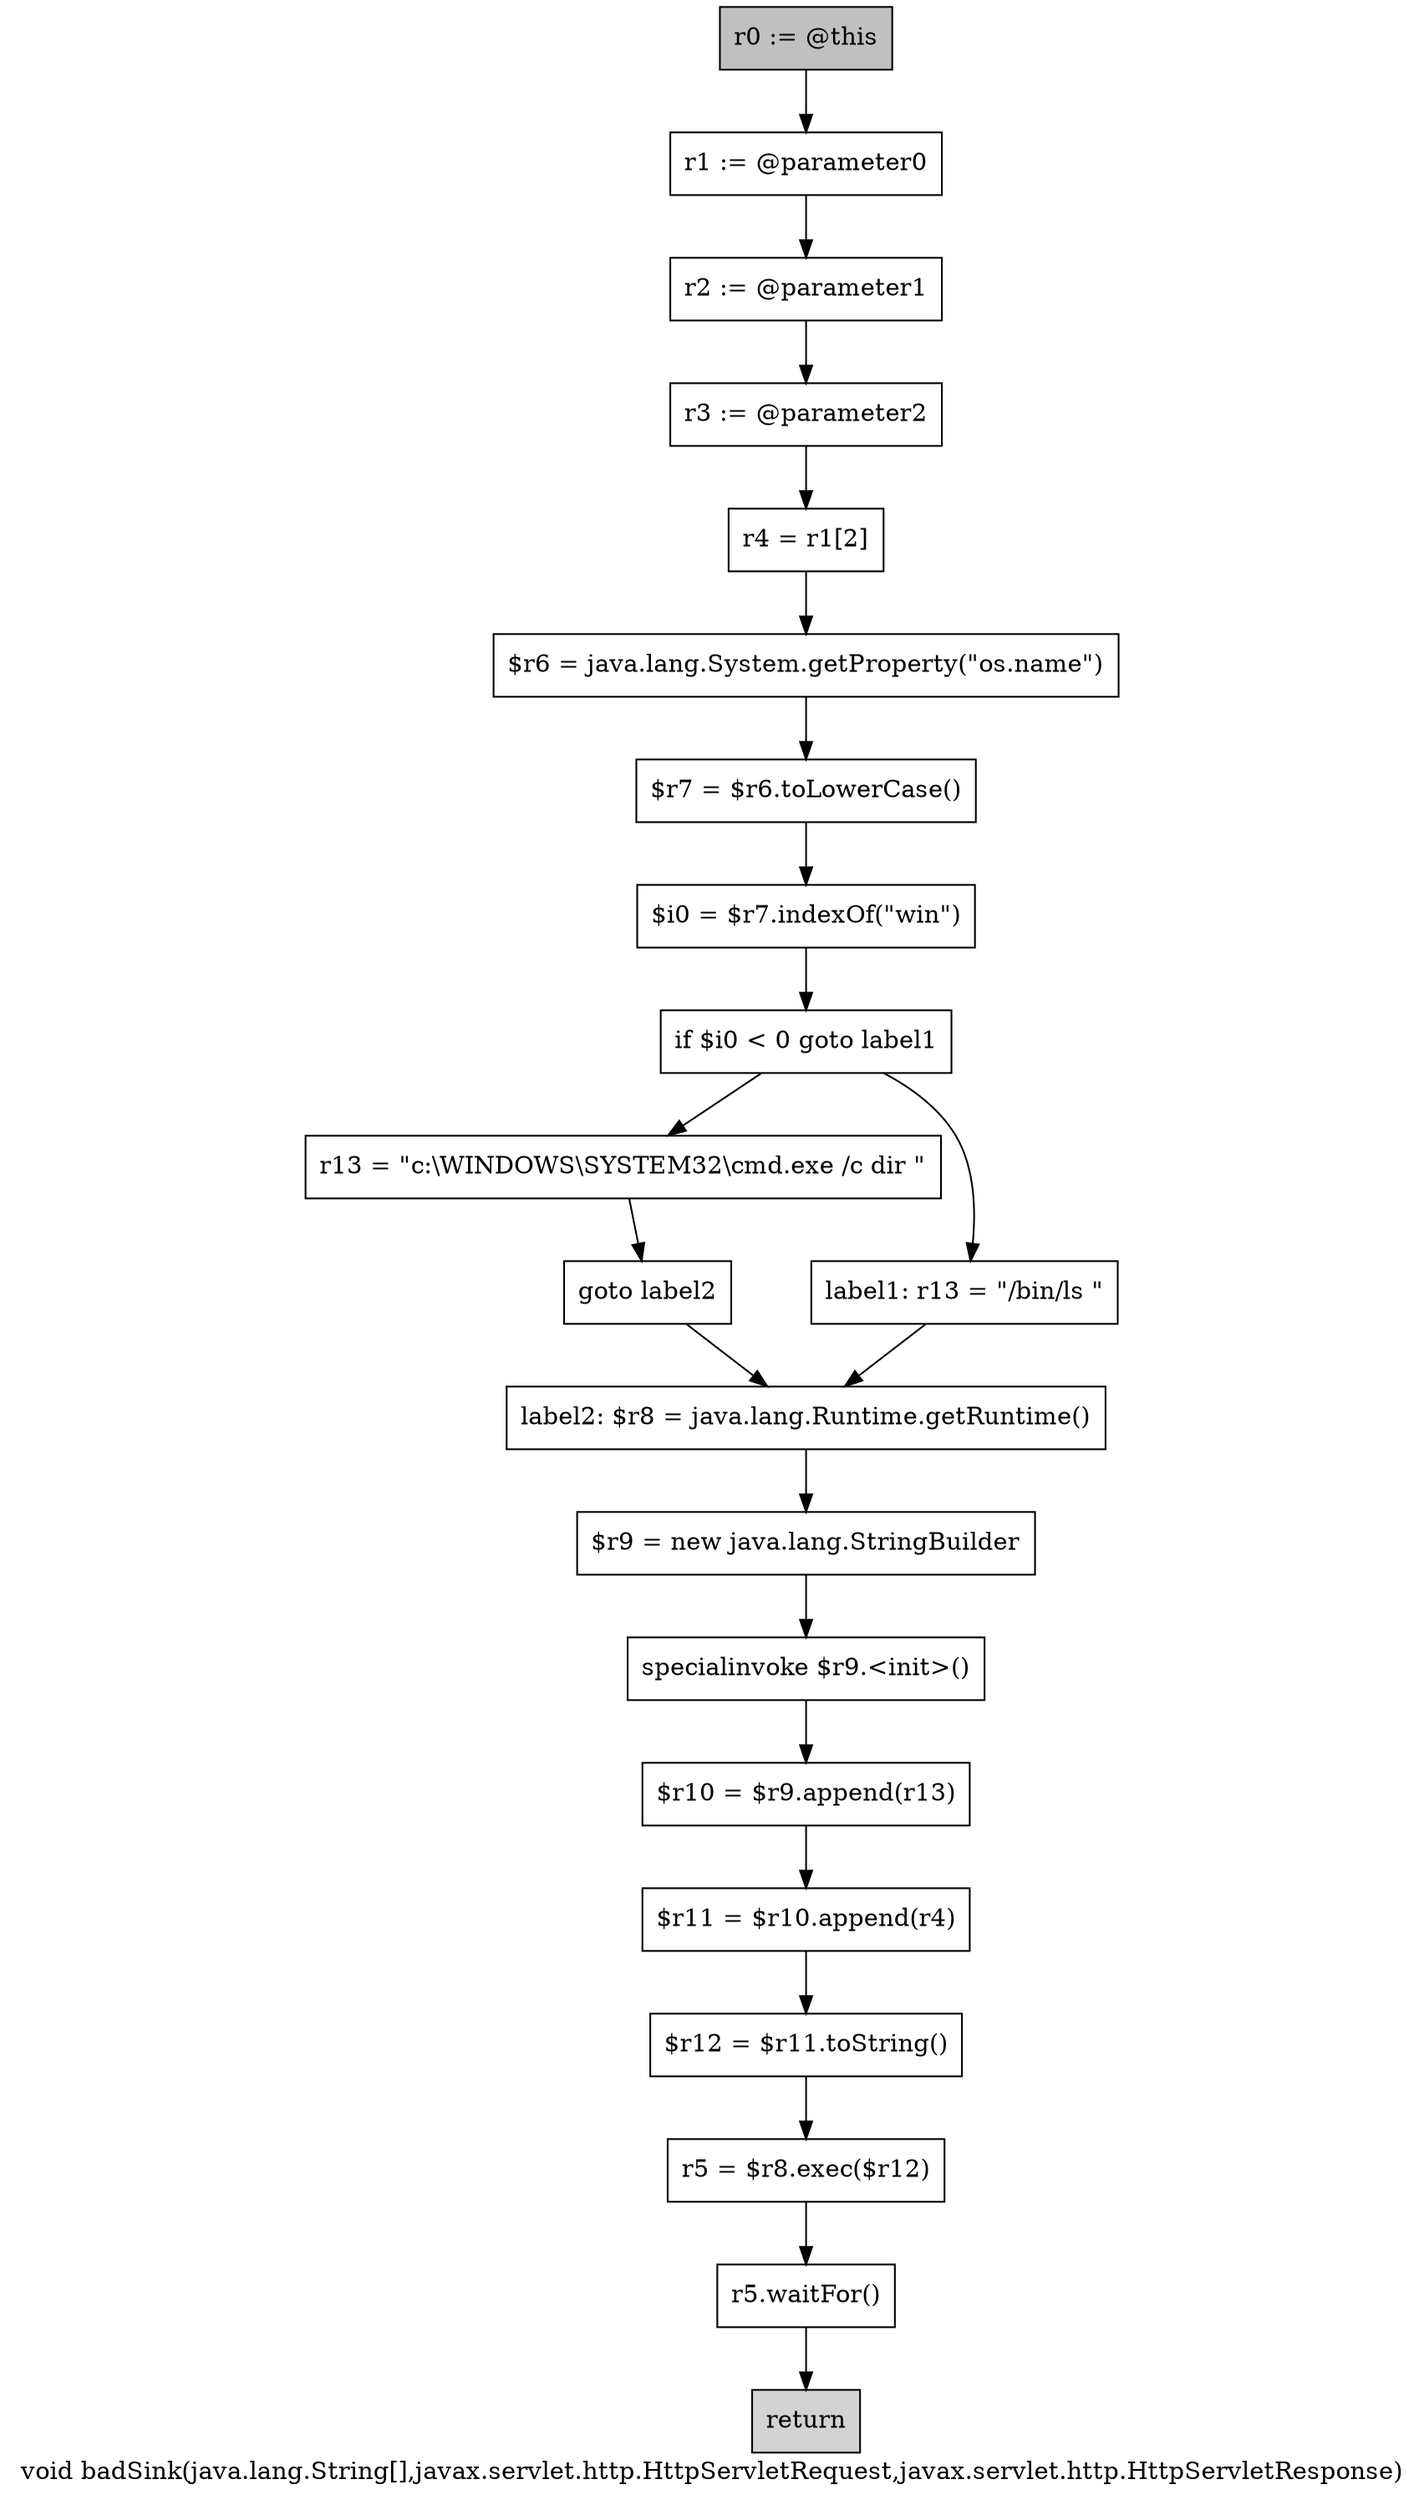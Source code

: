 digraph "void badSink(java.lang.String[],javax.servlet.http.HttpServletRequest,javax.servlet.http.HttpServletResponse)" {
    label="void badSink(java.lang.String[],javax.servlet.http.HttpServletRequest,javax.servlet.http.HttpServletResponse)";
    node [shape=box];
    "0" [style=filled,fillcolor=gray,label="r0 := @this",];
    "1" [label="r1 := @parameter0",];
    "0"->"1";
    "2" [label="r2 := @parameter1",];
    "1"->"2";
    "3" [label="r3 := @parameter2",];
    "2"->"3";
    "4" [label="r4 = r1[2]",];
    "3"->"4";
    "5" [label="$r6 = java.lang.System.getProperty(\"os.name\")",];
    "4"->"5";
    "6" [label="$r7 = $r6.toLowerCase()",];
    "5"->"6";
    "7" [label="$i0 = $r7.indexOf(\"win\")",];
    "6"->"7";
    "8" [label="if $i0 < 0 goto label1",];
    "7"->"8";
    "9" [label="r13 = \"c:\\WINDOWS\\SYSTEM32\\cmd.exe /c dir \"",];
    "8"->"9";
    "11" [label="label1: r13 = \"/bin/ls \"",];
    "8"->"11";
    "10" [label="goto label2",];
    "9"->"10";
    "12" [label="label2: $r8 = java.lang.Runtime.getRuntime()",];
    "10"->"12";
    "11"->"12";
    "13" [label="$r9 = new java.lang.StringBuilder",];
    "12"->"13";
    "14" [label="specialinvoke $r9.<init>()",];
    "13"->"14";
    "15" [label="$r10 = $r9.append(r13)",];
    "14"->"15";
    "16" [label="$r11 = $r10.append(r4)",];
    "15"->"16";
    "17" [label="$r12 = $r11.toString()",];
    "16"->"17";
    "18" [label="r5 = $r8.exec($r12)",];
    "17"->"18";
    "19" [label="r5.waitFor()",];
    "18"->"19";
    "20" [style=filled,fillcolor=lightgray,label="return",];
    "19"->"20";
}

